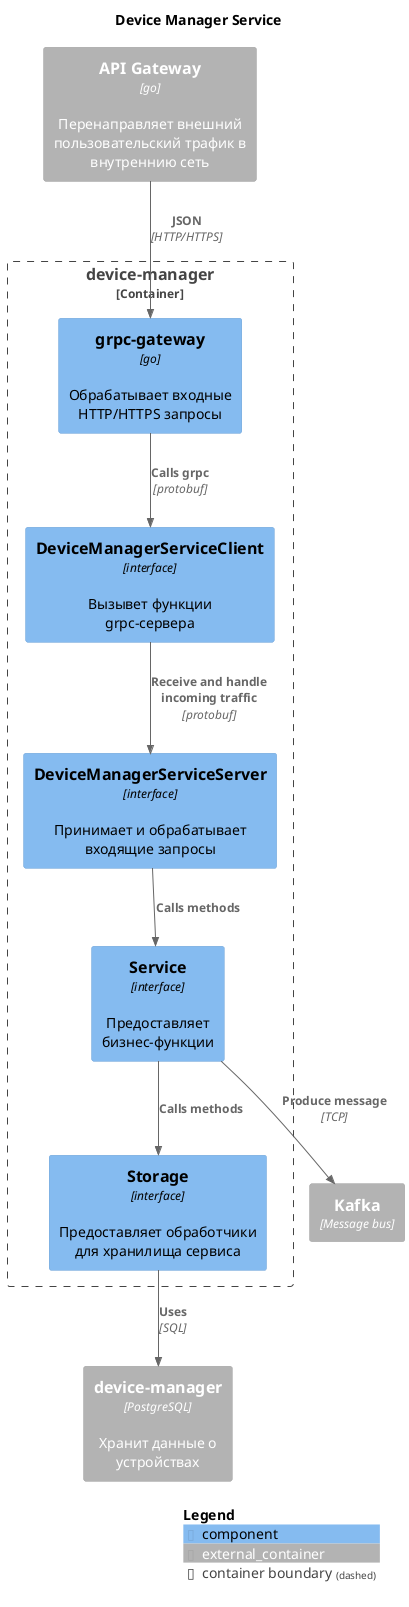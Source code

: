 @startuml Components

title Device Manager Service

!include <C4/C4_Component>

Container_Boundary(deviceManagerContainerBoundary, "device-manager") {
    Component(GRPCGatewayComponent, "grpc-gateway", "go", "Обрабатывает входные HTTP/HTTPS запросы")
    Component(GRPCClientComponent, "DeviceManagerServiceClient", "interface", "Вызывет функции grpc-сервера")
    Component(GRPCServerComponent, "DeviceManagerServiceServer", "interface", "Принимает и обрабатывает входящие запросы")
    Component(deviceManagerServiceComponent, "Service", "interface", "Предоставляет бизнес-функции")
    Component(deviceManagerStorageComponent, "Storage", "interface", "Предоставляет обработчики для хранилища сервиса")
}

Container_Ext(APIGatewayContainerExt, "API Gateway", "go", "Перенаправляет внешний пользовательский трафик в внутреннию сеть")
Container_Ext(databaseContainerExt, "device-manager", "PostgreSQL", "Хранит данные о устройствах")
Container_Ext(kafkaContainerExt, "Kafka", "Message bus")

Rel(APIGatewayContainerExt, GRPCGatewayComponent, "JSON", "HTTP/HTTPS")
Rel(GRPCGatewayComponent, GRPCClientComponent, "Calls grpc", "protobuf")
Rel(GRPCClientComponent, GRPCServerComponent, "Receive and handle incoming traffic", "protobuf")
Rel(GRPCServerComponent, deviceManagerServiceComponent, "Calls methods")
Rel(deviceManagerServiceComponent,deviceManagerStorageComponent, "Calls methods")
Rel(deviceManagerStorageComponent, databaseContainerExt, "Uses", "SQL")
Rel(deviceManagerServiceComponent, kafkaContainerExt, "Produce message", "TCP")

SHOW_LEGEND()

@enduml